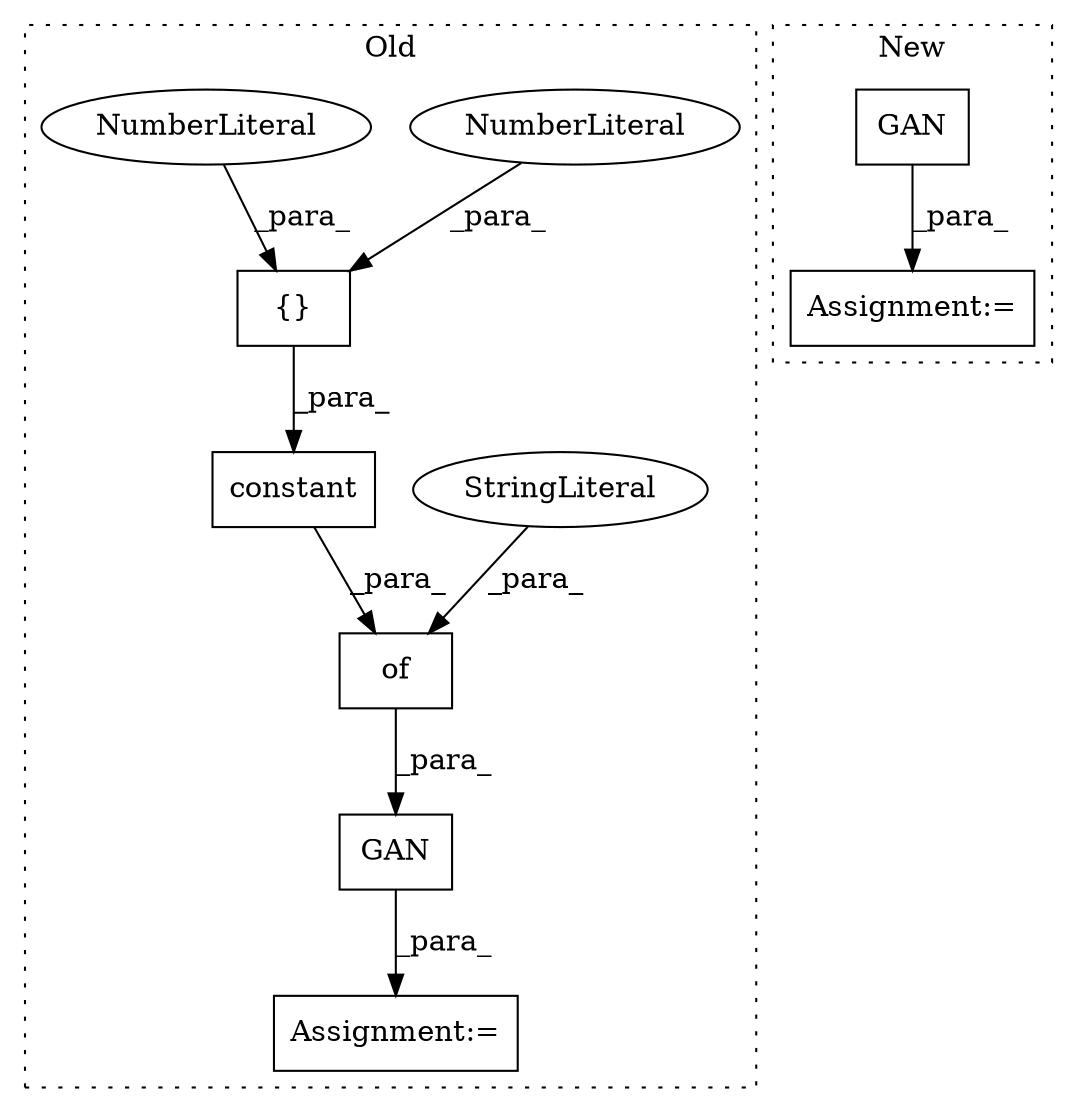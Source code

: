 digraph G {
subgraph cluster0 {
1 [label="GAN" a="32" s="1494,1586" l="4,1" shape="box"];
3 [label="Assignment:=" a="7" s="1484" l="1" shape="box"];
5 [label="of" a="32" s="1518,1585" l="3,1" shape="box"];
6 [label="StringLiteral" a="45" s="1521" l="3" shape="ellipse"];
7 [label="{}" a="4" s="1556,1564" l="1,1" shape="box"];
8 [label="NumberLiteral" a="34" s="1557" l="1" shape="ellipse"];
9 [label="NumberLiteral" a="34" s="1563" l="1" shape="ellipse"];
10 [label="constant" a="32" s="1536,1584" l="9,1" shape="box"];
label = "Old";
style="dotted";
}
subgraph cluster1 {
2 [label="GAN" a="32" s="1587,1618" l="4,1" shape="box"];
4 [label="Assignment:=" a="7" s="1577" l="1" shape="box"];
label = "New";
style="dotted";
}
1 -> 3 [label="_para_"];
2 -> 4 [label="_para_"];
5 -> 1 [label="_para_"];
6 -> 5 [label="_para_"];
7 -> 10 [label="_para_"];
8 -> 7 [label="_para_"];
9 -> 7 [label="_para_"];
10 -> 5 [label="_para_"];
}